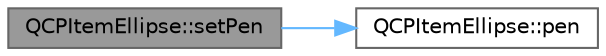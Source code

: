 digraph "QCPItemEllipse::setPen"
{
 // LATEX_PDF_SIZE
  bgcolor="transparent";
  edge [fontname=Helvetica,fontsize=10,labelfontname=Helvetica,labelfontsize=10];
  node [fontname=Helvetica,fontsize=10,shape=box,height=0.2,width=0.4];
  rankdir="LR";
  Node1 [label="QCPItemEllipse::setPen",height=0.2,width=0.4,color="gray40", fillcolor="grey60", style="filled", fontcolor="black",tooltip=" "];
  Node1 -> Node2 [color="steelblue1",style="solid"];
  Node2 [label="QCPItemEllipse::pen",height=0.2,width=0.4,color="grey40", fillcolor="white", style="filled",URL="$class_q_c_p_item_ellipse.html#a8288f7ce760fc795f5ce4e61136bda19",tooltip=" "];
}
